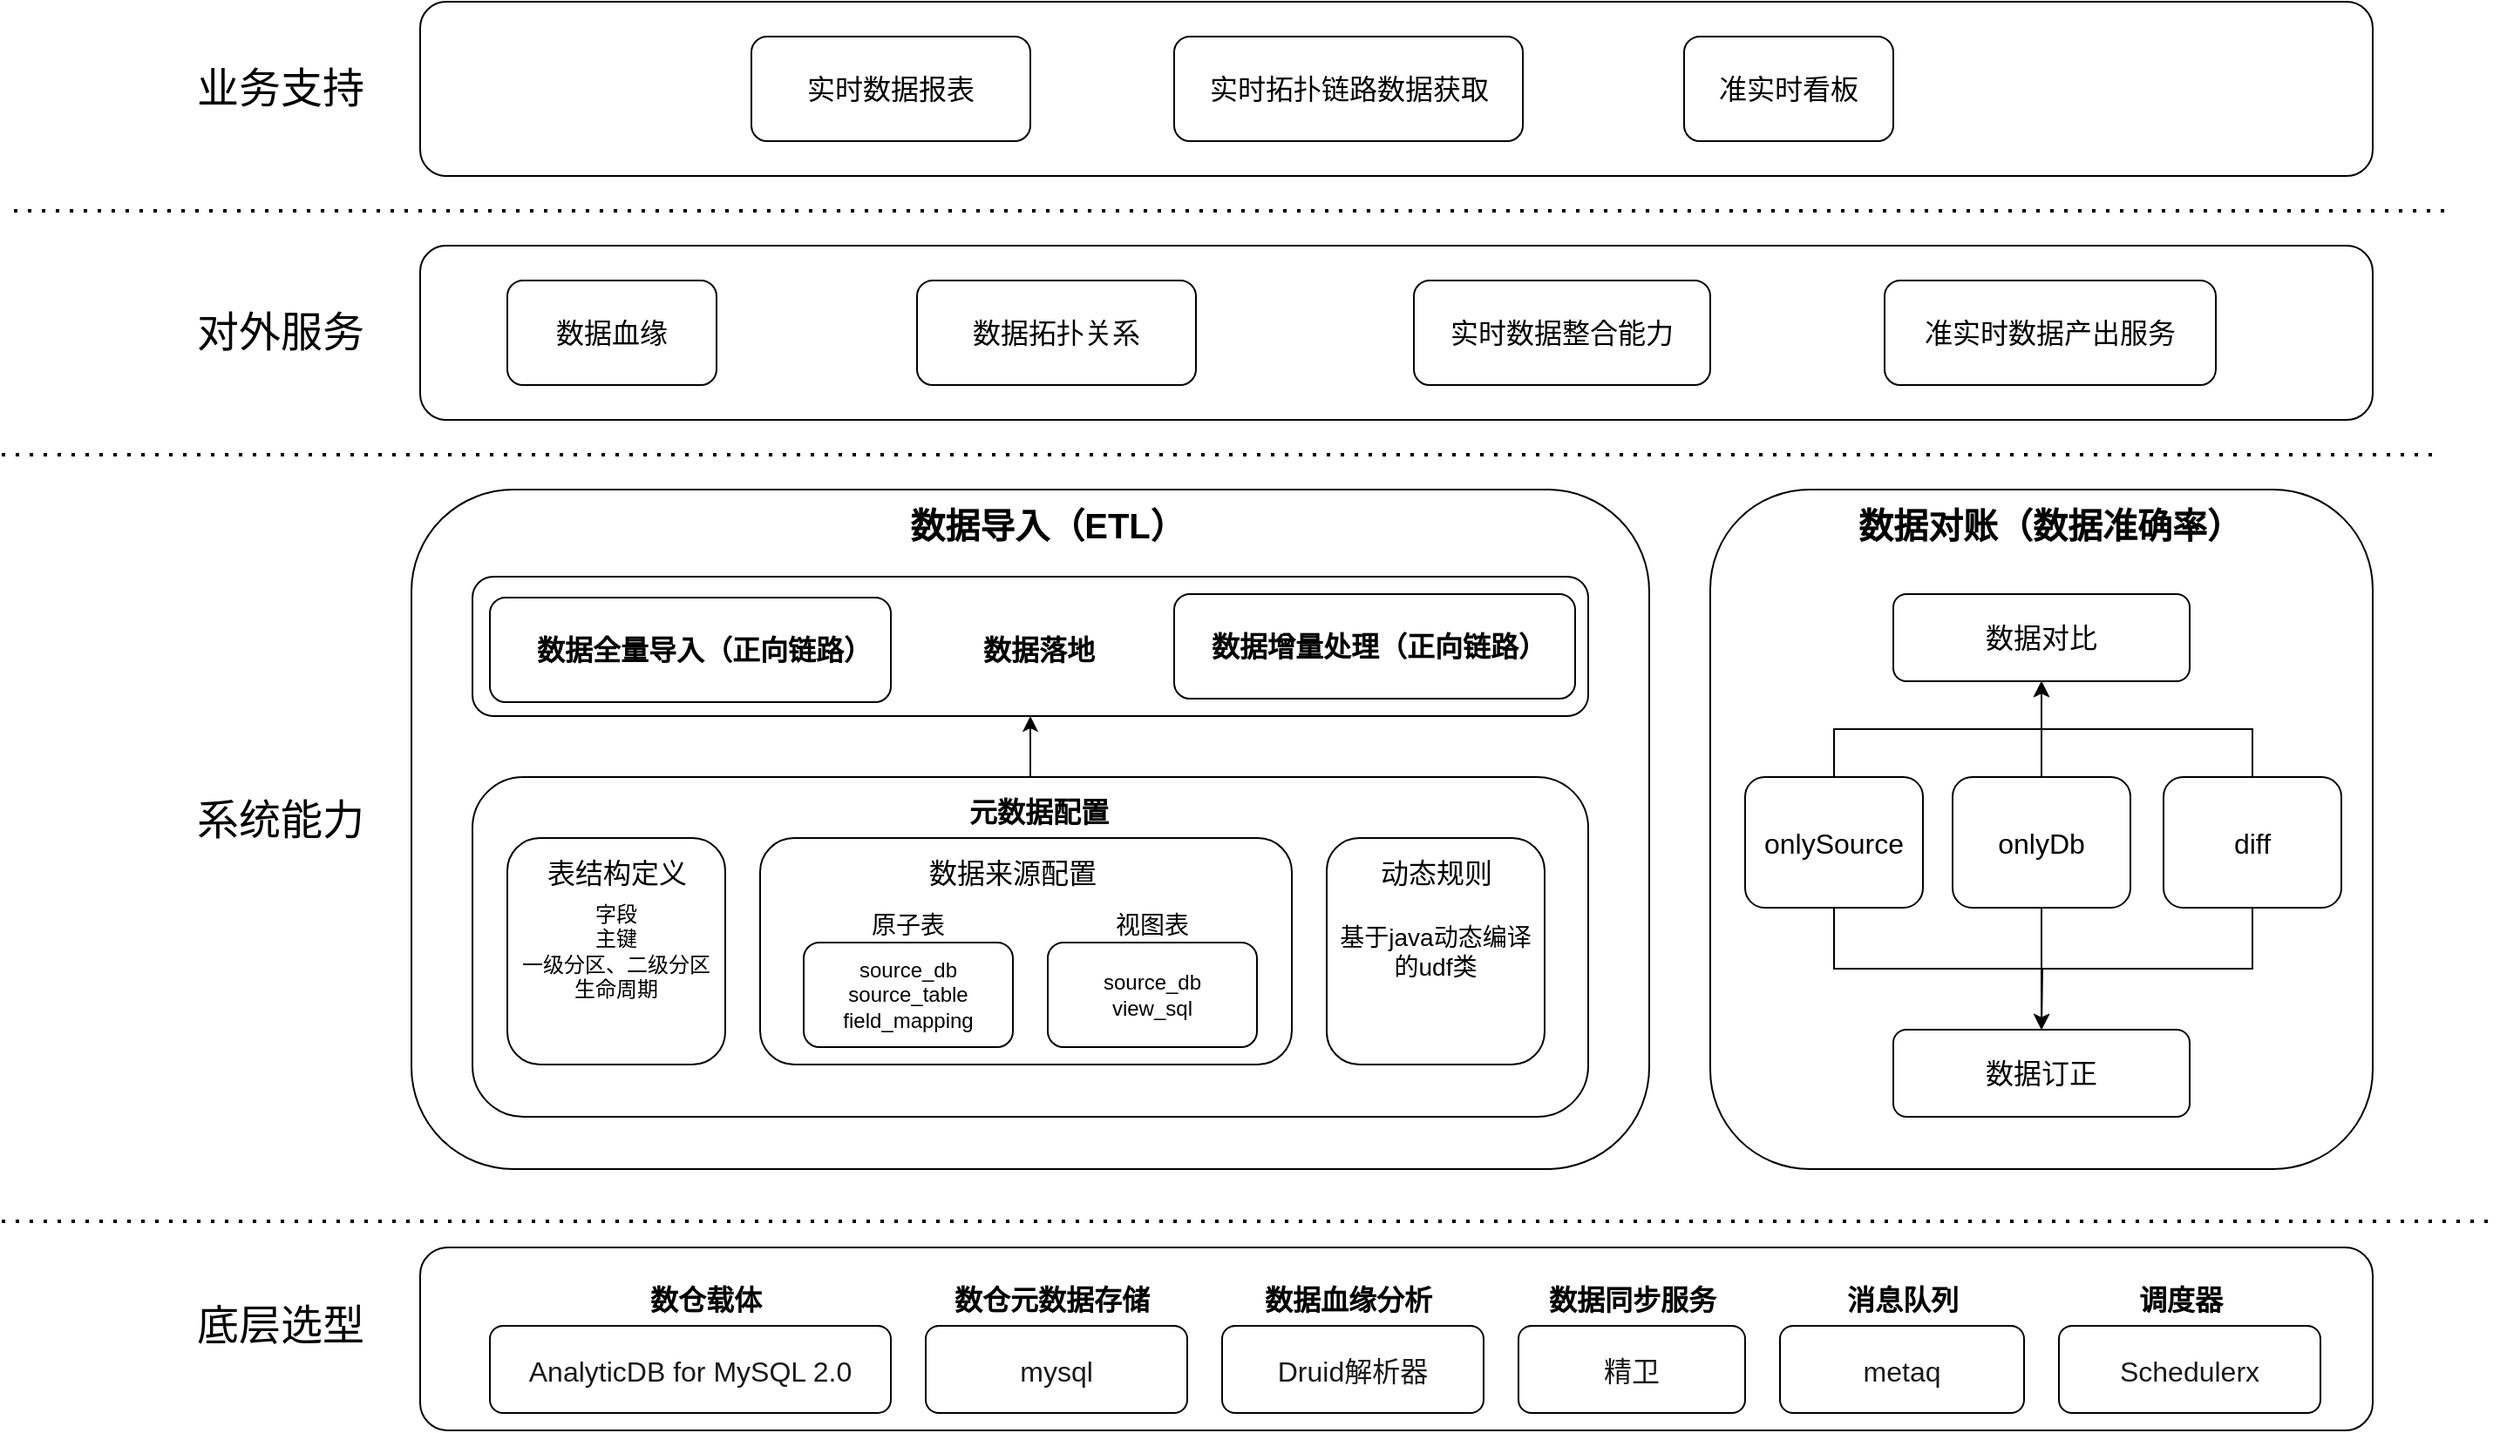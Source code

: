<mxfile version="14.5.1" type="device"><diagram id="6lsAG59WRV2jOLbidnYV" name="第 1 页"><mxGraphModel dx="2249" dy="822" grid="1" gridSize="10" guides="1" tooltips="1" connect="1" arrows="1" fold="1" page="1" pageScale="1" pageWidth="827" pageHeight="1169" math="0" shadow="0"><root><mxCell id="0"/><mxCell id="1" parent="0"/><mxCell id="8QNnBQoh3_pArYc_8C2f-31" value="" style="rounded=1;whiteSpace=wrap;html=1;" vertex="1" parent="1"><mxGeometry x="-345" y="350" width="710" height="390" as="geometry"/></mxCell><mxCell id="8QNnBQoh3_pArYc_8C2f-63" value="" style="rounded=1;whiteSpace=wrap;html=1;" vertex="1" parent="1"><mxGeometry x="-310" y="400" width="640" height="80" as="geometry"/></mxCell><mxCell id="8QNnBQoh3_pArYc_8C2f-29" value="" style="rounded=1;whiteSpace=wrap;html=1;" vertex="1" parent="1"><mxGeometry x="-340" y="210" width="1120" height="100" as="geometry"/></mxCell><mxCell id="8QNnBQoh3_pArYc_8C2f-19" value="" style="rounded=1;whiteSpace=wrap;html=1;" vertex="1" parent="1"><mxGeometry x="-340" y="785" width="1120" height="105" as="geometry"/></mxCell><mxCell id="8QNnBQoh3_pArYc_8C2f-2" value="&lt;font size=&quot;1&quot;&gt;&lt;b style=&quot;font-size: 16px&quot;&gt;数仓载体&lt;/b&gt;&lt;/font&gt;" style="text;html=1;strokeColor=none;fillColor=none;align=center;verticalAlign=middle;whiteSpace=wrap;rounded=0;" vertex="1" parent="1"><mxGeometry x="-236" y="800" width="120" height="30" as="geometry"/></mxCell><mxCell id="8QNnBQoh3_pArYc_8C2f-3" value="&lt;h1 style=&quot;margin: 0px ; border: 0px ; padding: 0px ; line-height: 38px ; color: rgb(25 , 25 , 25) ; background-color: rgb(255 , 255 , 255)&quot;&gt;&lt;font style=&quot;font-weight: normal ; font-size: 16px&quot;&gt;AnalyticDB for MySQL 2.0&lt;/font&gt;&lt;/h1&gt;" style="rounded=1;whiteSpace=wrap;html=1;" vertex="1" parent="1"><mxGeometry x="-300" y="830" width="230" height="50" as="geometry"/></mxCell><mxCell id="8QNnBQoh3_pArYc_8C2f-5" value="&lt;font size=&quot;1&quot;&gt;&lt;b style=&quot;font-size: 16px&quot;&gt;调度器&lt;/b&gt;&lt;/font&gt;" style="text;html=1;strokeColor=none;fillColor=none;align=center;verticalAlign=middle;whiteSpace=wrap;rounded=0;" vertex="1" parent="1"><mxGeometry x="610" y="800" width="120" height="30" as="geometry"/></mxCell><mxCell id="8QNnBQoh3_pArYc_8C2f-6" value="&lt;h1 style=&quot;margin: 0px ; border: 0px ; padding: 0px ; line-height: 38px ; color: rgb(25 , 25 , 25) ; background-color: rgb(255 , 255 , 255)&quot;&gt;&lt;font style=&quot;font-weight: normal ; font-size: 16px&quot;&gt;Schedulerx&lt;/font&gt;&lt;/h1&gt;" style="rounded=1;whiteSpace=wrap;html=1;" vertex="1" parent="1"><mxGeometry x="600" y="830" width="150" height="50" as="geometry"/></mxCell><mxCell id="8QNnBQoh3_pArYc_8C2f-8" value="&lt;b&gt;&lt;font style=&quot;font-size: 16px&quot;&gt;数据同步服务&lt;/font&gt;&lt;/b&gt;" style="text;html=1;strokeColor=none;fillColor=none;align=center;verticalAlign=middle;whiteSpace=wrap;rounded=0;" vertex="1" parent="1"><mxGeometry x="282.5" y="800" width="145" height="30" as="geometry"/></mxCell><mxCell id="8QNnBQoh3_pArYc_8C2f-9" value="&lt;h1 style=&quot;margin: 0px ; border: 0px ; padding: 0px ; line-height: 38px ; color: rgb(25 , 25 , 25) ; background-color: rgb(255 , 255 , 255)&quot;&gt;&lt;font style=&quot;font-weight: normal ; font-size: 16px&quot;&gt;精卫&lt;/font&gt;&lt;/h1&gt;" style="rounded=1;whiteSpace=wrap;html=1;" vertex="1" parent="1"><mxGeometry x="290" y="830" width="130" height="50" as="geometry"/></mxCell><mxCell id="8QNnBQoh3_pArYc_8C2f-11" value="&lt;b&gt;&lt;font style=&quot;font-size: 16px&quot;&gt;消息队列&lt;/font&gt;&lt;/b&gt;" style="text;html=1;strokeColor=none;fillColor=none;align=center;verticalAlign=middle;whiteSpace=wrap;rounded=0;" vertex="1" parent="1"><mxGeometry x="437.5" y="800" width="145" height="30" as="geometry"/></mxCell><mxCell id="8QNnBQoh3_pArYc_8C2f-12" value="&lt;h1 style=&quot;margin: 0px ; border: 0px ; padding: 0px ; line-height: 38px ; color: rgb(25 , 25 , 25) ; background-color: rgb(255 , 255 , 255)&quot;&gt;&lt;font style=&quot;font-weight: normal ; font-size: 16px&quot;&gt;metaq&lt;/font&gt;&lt;/h1&gt;" style="rounded=1;whiteSpace=wrap;html=1;" vertex="1" parent="1"><mxGeometry x="440" y="830" width="140" height="50" as="geometry"/></mxCell><mxCell id="8QNnBQoh3_pArYc_8C2f-14" value="&lt;font size=&quot;1&quot;&gt;&lt;b style=&quot;font-size: 16px&quot;&gt;数仓元数据存储&lt;/b&gt;&lt;/font&gt;" style="text;html=1;strokeColor=none;fillColor=none;align=center;verticalAlign=middle;whiteSpace=wrap;rounded=0;" vertex="1" parent="1"><mxGeometry x="-55" y="800" width="155" height="30" as="geometry"/></mxCell><mxCell id="8QNnBQoh3_pArYc_8C2f-15" value="&lt;h1 style=&quot;margin: 0px ; border: 0px ; padding: 0px ; line-height: 38px ; color: rgb(25 , 25 , 25) ; background-color: rgb(255 , 255 , 255)&quot;&gt;&lt;font style=&quot;font-weight: normal ; font-size: 16px&quot;&gt;mysql&lt;/font&gt;&lt;/h1&gt;" style="rounded=1;whiteSpace=wrap;html=1;" vertex="1" parent="1"><mxGeometry x="-50" y="830" width="150" height="50" as="geometry"/></mxCell><mxCell id="8QNnBQoh3_pArYc_8C2f-16" value="&lt;h1 style=&quot;margin: 0px ; border: 0px ; padding: 0px ; line-height: 38px ; color: rgb(25 , 25 , 25) ; background-color: rgb(255 , 255 , 255)&quot;&gt;&lt;font style=&quot;font-weight: normal ; font-size: 16px&quot;&gt;Druid解析器&lt;/font&gt;&lt;/h1&gt;" style="rounded=1;whiteSpace=wrap;html=1;" vertex="1" parent="1"><mxGeometry x="120" y="830" width="150" height="50" as="geometry"/></mxCell><mxCell id="8QNnBQoh3_pArYc_8C2f-17" value="&lt;b&gt;&lt;font style=&quot;font-size: 16px&quot;&gt;数据血缘分析&lt;/font&gt;&lt;/b&gt;" style="text;html=1;strokeColor=none;fillColor=none;align=center;verticalAlign=middle;whiteSpace=wrap;rounded=0;" vertex="1" parent="1"><mxGeometry x="120" y="800" width="145" height="30" as="geometry"/></mxCell><mxCell id="8QNnBQoh3_pArYc_8C2f-18" value="&lt;font style=&quot;font-size: 24px&quot;&gt;底层选型&lt;/font&gt;" style="text;html=1;strokeColor=none;fillColor=none;align=center;verticalAlign=middle;whiteSpace=wrap;rounded=0;" vertex="1" parent="1"><mxGeometry x="-480" y="800" width="120" height="60" as="geometry"/></mxCell><mxCell id="8QNnBQoh3_pArYc_8C2f-20" value="" style="endArrow=none;dashed=1;html=1;dashPattern=1 3;strokeWidth=2;" edge="1" parent="1"><mxGeometry width="50" height="50" relative="1" as="geometry"><mxPoint x="-580" y="770" as="sourcePoint"/><mxPoint x="850" y="770" as="targetPoint"/></mxGeometry></mxCell><mxCell id="8QNnBQoh3_pArYc_8C2f-21" value="" style="endArrow=none;dashed=1;html=1;dashPattern=1 3;strokeWidth=2;" edge="1" parent="1"><mxGeometry width="50" height="50" relative="1" as="geometry"><mxPoint x="-580" y="330" as="sourcePoint"/><mxPoint x="820" y="330" as="targetPoint"/></mxGeometry></mxCell><mxCell id="8QNnBQoh3_pArYc_8C2f-22" value="&lt;font style=&quot;font-size: 24px&quot;&gt;系统能力&lt;/font&gt;" style="text;html=1;strokeColor=none;fillColor=none;align=center;verticalAlign=middle;whiteSpace=wrap;rounded=0;" vertex="1" parent="1"><mxGeometry x="-480" y="510" width="120" height="60" as="geometry"/></mxCell><mxCell id="8QNnBQoh3_pArYc_8C2f-23" value="&lt;span style=&quot;font-size: 24px&quot;&gt;对外服务&lt;/span&gt;" style="text;html=1;strokeColor=none;fillColor=none;align=center;verticalAlign=middle;whiteSpace=wrap;rounded=0;" vertex="1" parent="1"><mxGeometry x="-480" y="230" width="120" height="60" as="geometry"/></mxCell><mxCell id="8QNnBQoh3_pArYc_8C2f-24" value="&lt;font style=&quot;font-size: 16px&quot;&gt;数据血缘&lt;/font&gt;" style="rounded=1;whiteSpace=wrap;html=1;" vertex="1" parent="1"><mxGeometry x="-290" y="230" width="120" height="60" as="geometry"/></mxCell><mxCell id="8QNnBQoh3_pArYc_8C2f-26" value="&lt;span style=&quot;font-size: 16px&quot;&gt;数据拓扑关系&lt;/span&gt;" style="rounded=1;whiteSpace=wrap;html=1;" vertex="1" parent="1"><mxGeometry x="-55" y="230" width="160" height="60" as="geometry"/></mxCell><mxCell id="8QNnBQoh3_pArYc_8C2f-27" value="&lt;span style=&quot;font-size: 16px&quot;&gt;实时数据整合能力&lt;/span&gt;" style="rounded=1;whiteSpace=wrap;html=1;" vertex="1" parent="1"><mxGeometry x="230" y="230" width="170" height="60" as="geometry"/></mxCell><mxCell id="8QNnBQoh3_pArYc_8C2f-28" value="&lt;span style=&quot;font-size: 16px&quot;&gt;准实时数据产出服务&lt;/span&gt;" style="rounded=1;whiteSpace=wrap;html=1;" vertex="1" parent="1"><mxGeometry x="500" y="230" width="190" height="60" as="geometry"/></mxCell><mxCell id="8QNnBQoh3_pArYc_8C2f-30" value="&lt;font style=&quot;font-size: 20px&quot;&gt;&lt;b&gt;数据导入（ETL）&lt;/b&gt;&lt;/font&gt;" style="text;html=1;strokeColor=none;fillColor=none;align=center;verticalAlign=middle;whiteSpace=wrap;rounded=0;" vertex="1" parent="1"><mxGeometry x="-65" y="350" width="170" height="40" as="geometry"/></mxCell><mxCell id="8QNnBQoh3_pArYc_8C2f-32" value="" style="rounded=1;whiteSpace=wrap;html=1;" vertex="1" parent="1"><mxGeometry x="400" y="350" width="380" height="390" as="geometry"/></mxCell><mxCell id="8QNnBQoh3_pArYc_8C2f-33" value="&lt;font style=&quot;font-size: 20px&quot;&gt;&lt;b&gt;数据对账（数据准确率）&lt;/b&gt;&lt;/font&gt;" style="text;html=1;strokeColor=none;fillColor=none;align=center;verticalAlign=middle;whiteSpace=wrap;rounded=0;" vertex="1" parent="1"><mxGeometry x="480" y="350" width="230" height="40" as="geometry"/></mxCell><mxCell id="8QNnBQoh3_pArYc_8C2f-35" value="" style="endArrow=none;dashed=1;html=1;dashPattern=1 3;strokeWidth=2;" edge="1" parent="1"><mxGeometry width="50" height="50" relative="1" as="geometry"><mxPoint x="-573" y="190" as="sourcePoint"/><mxPoint x="827" y="190" as="targetPoint"/></mxGeometry></mxCell><mxCell id="8QNnBQoh3_pArYc_8C2f-36" value="&lt;font style=&quot;font-size: 24px&quot;&gt;业务支持&lt;/font&gt;" style="text;html=1;strokeColor=none;fillColor=none;align=center;verticalAlign=middle;whiteSpace=wrap;rounded=0;" vertex="1" parent="1"><mxGeometry x="-475" y="110" width="110" height="20" as="geometry"/></mxCell><mxCell id="8QNnBQoh3_pArYc_8C2f-37" value="" style="rounded=1;whiteSpace=wrap;html=1;" vertex="1" parent="1"><mxGeometry x="-340" y="70" width="1120" height="100" as="geometry"/></mxCell><mxCell id="8QNnBQoh3_pArYc_8C2f-38" value="&lt;font style=&quot;font-size: 16px&quot;&gt;实时数据报表&lt;/font&gt;" style="rounded=1;whiteSpace=wrap;html=1;" vertex="1" parent="1"><mxGeometry x="-150" y="90" width="160" height="60" as="geometry"/></mxCell><mxCell id="8QNnBQoh3_pArYc_8C2f-39" value="&lt;font style=&quot;font-size: 16px&quot;&gt;实时拓扑链路数据获取&lt;/font&gt;" style="rounded=1;whiteSpace=wrap;html=1;" vertex="1" parent="1"><mxGeometry x="92.5" y="90" width="200" height="60" as="geometry"/></mxCell><mxCell id="8QNnBQoh3_pArYc_8C2f-40" value="&lt;font style=&quot;font-size: 16px&quot;&gt;数据对比&lt;/font&gt;" style="rounded=1;whiteSpace=wrap;html=1;" vertex="1" parent="1"><mxGeometry x="505" y="410" width="170" height="50" as="geometry"/></mxCell><mxCell id="8QNnBQoh3_pArYc_8C2f-41" value="&lt;font style=&quot;font-size: 16px&quot;&gt;数据订正&lt;/font&gt;" style="rounded=1;whiteSpace=wrap;html=1;" vertex="1" parent="1"><mxGeometry x="505" y="660" width="170" height="50" as="geometry"/></mxCell><mxCell id="8QNnBQoh3_pArYc_8C2f-46" style="edgeStyle=orthogonalEdgeStyle;rounded=0;orthogonalLoop=1;jettySize=auto;html=1;exitX=0.5;exitY=0;exitDx=0;exitDy=0;entryX=0.5;entryY=1;entryDx=0;entryDy=0;" edge="1" parent="1" source="8QNnBQoh3_pArYc_8C2f-42" target="8QNnBQoh3_pArYc_8C2f-40"><mxGeometry relative="1" as="geometry"/></mxCell><mxCell id="8QNnBQoh3_pArYc_8C2f-50" style="edgeStyle=orthogonalEdgeStyle;rounded=0;orthogonalLoop=1;jettySize=auto;html=1;exitX=0.5;exitY=1;exitDx=0;exitDy=0;entryX=0.5;entryY=0;entryDx=0;entryDy=0;" edge="1" parent="1" source="8QNnBQoh3_pArYc_8C2f-42" target="8QNnBQoh3_pArYc_8C2f-41"><mxGeometry relative="1" as="geometry"/></mxCell><mxCell id="8QNnBQoh3_pArYc_8C2f-42" value="&lt;font style=&quot;font-size: 16px&quot;&gt;onlySource&lt;/font&gt;" style="rounded=1;whiteSpace=wrap;html=1;" vertex="1" parent="1"><mxGeometry x="420" y="515" width="102" height="75" as="geometry"/></mxCell><mxCell id="8QNnBQoh3_pArYc_8C2f-48" value="" style="edgeStyle=orthogonalEdgeStyle;rounded=0;orthogonalLoop=1;jettySize=auto;html=1;" edge="1" parent="1" source="8QNnBQoh3_pArYc_8C2f-43" target="8QNnBQoh3_pArYc_8C2f-40"><mxGeometry relative="1" as="geometry"/></mxCell><mxCell id="8QNnBQoh3_pArYc_8C2f-53" value="" style="edgeStyle=orthogonalEdgeStyle;rounded=0;orthogonalLoop=1;jettySize=auto;html=1;" edge="1" parent="1" source="8QNnBQoh3_pArYc_8C2f-43" target="8QNnBQoh3_pArYc_8C2f-41"><mxGeometry relative="1" as="geometry"/></mxCell><mxCell id="8QNnBQoh3_pArYc_8C2f-43" value="&lt;font style=&quot;font-size: 16px&quot;&gt;onlyDb&lt;/font&gt;&lt;span style=&quot;color: rgba(0 , 0 , 0 , 0) ; font-family: monospace ; font-size: 0px&quot;&gt;%3CmxGraphModel%3E%3Croot%3E%3CmxCell%20id%3D%220%22%2F%3E%3CmxCell%20id%3D%221%22%20parent%3D%220%22%2F%3E%3CmxCell%20id%3D%222%22%20value%3D%22%26lt%3Bfont%20style%3D%26quot%3Bfont-size%3A%2016px%26quot%3B%26gt%3BonlySource%26lt%3B%2Ffont%26gt%3B%22%20style%3D%22rounded%3D1%3BwhiteSpace%3Dwrap%3Bhtml%3D1%3B%22%20vertex%3D%221%22%20parent%3D%221%22%3E%3CmxGeometry%20x%3D%22428%22%20y%3D%22515%22%20width%3D%22102%22%20height%3D%2275%22%20as%3D%22geometry%22%2F%3E%3C%2FmxCell%3E%3C%2Froot%3E%3C%2FmxGraphModel%3E&lt;/span&gt;" style="rounded=1;whiteSpace=wrap;html=1;" vertex="1" parent="1"><mxGeometry x="539" y="515" width="102" height="75" as="geometry"/></mxCell><mxCell id="8QNnBQoh3_pArYc_8C2f-49" style="edgeStyle=orthogonalEdgeStyle;rounded=0;orthogonalLoop=1;jettySize=auto;html=1;entryX=0.5;entryY=1;entryDx=0;entryDy=0;" edge="1" parent="1" source="8QNnBQoh3_pArYc_8C2f-44" target="8QNnBQoh3_pArYc_8C2f-40"><mxGeometry relative="1" as="geometry"/></mxCell><mxCell id="8QNnBQoh3_pArYc_8C2f-55" style="edgeStyle=orthogonalEdgeStyle;rounded=0;orthogonalLoop=1;jettySize=auto;html=1;exitX=0.5;exitY=1;exitDx=0;exitDy=0;" edge="1" parent="1" source="8QNnBQoh3_pArYc_8C2f-44"><mxGeometry relative="1" as="geometry"><mxPoint x="590" y="660" as="targetPoint"/></mxGeometry></mxCell><mxCell id="8QNnBQoh3_pArYc_8C2f-44" value="&lt;span style=&quot;font-size: 16px&quot;&gt;diff&lt;/span&gt;&lt;span style=&quot;color: rgba(0 , 0 , 0 , 0) ; font-family: monospace ; font-size: 0px&quot;&gt;%3CmxGraphModel%3E%3Croot%3E%3CmxCell%20id%3D%220%22%2F%3E%3CmxCell%20id%3D%221%22%20parent%3D%220%22%2F%3E%3CmxCell%20id%3D%222%22%20value%3D%22%26lt%3Bfont%20style%3D%26quot%3Bfont-size%3A%2016px%26quot%3B%26gt%3BonlySource%26lt%3B%2Ffont%26gt%3B%22%20style%3D%22rounded%3D1%3BwhiteSpace%3Dwrap%3Bhtml%3D1%3B%22%20vertex%3D%221%22%20parent%3D%221%22%3E%3CmxGeometry%20x%3D%22428%22%20y%3D%22515%22%20width%3D%22102%22%20height%3D%2275%22%20as%3D%22geometry%22%2F%3E%3C%2FmxCell%3E%3C%2Froot%3E%3C%2FmxGraphModel%3E&lt;/span&gt;" style="rounded=1;whiteSpace=wrap;html=1;" vertex="1" parent="1"><mxGeometry x="660" y="515" width="102" height="75" as="geometry"/></mxCell><mxCell id="8QNnBQoh3_pArYc_8C2f-56" value="&lt;font style=&quot;font-size: 16px&quot;&gt;准实时看板&lt;/font&gt;" style="rounded=1;whiteSpace=wrap;html=1;" vertex="1" parent="1"><mxGeometry x="385" y="90" width="120" height="60" as="geometry"/></mxCell><mxCell id="8QNnBQoh3_pArYc_8C2f-58" value="" style="rounded=1;whiteSpace=wrap;html=1;" vertex="1" parent="1"><mxGeometry x="-300" y="412" width="230" height="60" as="geometry"/></mxCell><mxCell id="8QNnBQoh3_pArYc_8C2f-59" value="" style="rounded=1;whiteSpace=wrap;html=1;" vertex="1" parent="1"><mxGeometry x="92.5" y="410" width="230" height="60" as="geometry"/></mxCell><mxCell id="8QNnBQoh3_pArYc_8C2f-61" value="&lt;font size=&quot;1&quot;&gt;&lt;b style=&quot;font-size: 16px&quot;&gt;数据全量导入（正向链路）&lt;/b&gt;&lt;/font&gt;" style="text;html=1;strokeColor=none;fillColor=none;align=center;verticalAlign=middle;whiteSpace=wrap;rounded=0;" vertex="1" parent="1"><mxGeometry x="-282.5" y="427" width="210" height="30" as="geometry"/></mxCell><mxCell id="8QNnBQoh3_pArYc_8C2f-62" value="&lt;font size=&quot;1&quot;&gt;&lt;b style=&quot;font-size: 16px&quot;&gt;数据增量处理（正向链路）&lt;/b&gt;&lt;/font&gt;" style="text;html=1;strokeColor=none;fillColor=none;align=center;verticalAlign=middle;whiteSpace=wrap;rounded=0;" vertex="1" parent="1"><mxGeometry x="110" y="425" width="200" height="30" as="geometry"/></mxCell><mxCell id="8QNnBQoh3_pArYc_8C2f-65" value="&lt;font size=&quot;1&quot;&gt;&lt;b style=&quot;font-size: 16px&quot;&gt;数据落地&lt;/b&gt;&lt;/font&gt;" style="text;html=1;strokeColor=none;fillColor=none;align=center;verticalAlign=middle;whiteSpace=wrap;rounded=0;" vertex="1" parent="1"><mxGeometry x="-90" y="427" width="210" height="30" as="geometry"/></mxCell><mxCell id="8QNnBQoh3_pArYc_8C2f-78" style="edgeStyle=orthogonalEdgeStyle;rounded=0;orthogonalLoop=1;jettySize=auto;html=1;exitX=0.5;exitY=0;exitDx=0;exitDy=0;entryX=0.5;entryY=1;entryDx=0;entryDy=0;" edge="1" parent="1" source="8QNnBQoh3_pArYc_8C2f-66" target="8QNnBQoh3_pArYc_8C2f-63"><mxGeometry relative="1" as="geometry"/></mxCell><mxCell id="8QNnBQoh3_pArYc_8C2f-66" value="" style="rounded=1;whiteSpace=wrap;html=1;" vertex="1" parent="1"><mxGeometry x="-310" y="515" width="640" height="195" as="geometry"/></mxCell><mxCell id="8QNnBQoh3_pArYc_8C2f-67" value="&lt;span style=&quot;font-size: 16px&quot;&gt;&lt;b&gt;元数据配置&lt;/b&gt;&lt;/span&gt;" style="text;html=1;strokeColor=none;fillColor=none;align=center;verticalAlign=middle;whiteSpace=wrap;rounded=0;" vertex="1" parent="1"><mxGeometry x="-90" y="520" width="210" height="30" as="geometry"/></mxCell><mxCell id="8QNnBQoh3_pArYc_8C2f-68" value="字段&lt;br&gt;主键&lt;br&gt;一级分区、二级分区&lt;br&gt;生命周期" style="rounded=1;whiteSpace=wrap;html=1;" vertex="1" parent="1"><mxGeometry x="-290" y="550" width="125" height="130" as="geometry"/></mxCell><mxCell id="8QNnBQoh3_pArYc_8C2f-69" value="&lt;font style=&quot;font-size: 16px&quot;&gt;&lt;br&gt;&lt;/font&gt;" style="rounded=1;whiteSpace=wrap;html=1;" vertex="1" parent="1"><mxGeometry x="-145" y="550" width="305" height="130" as="geometry"/></mxCell><mxCell id="8QNnBQoh3_pArYc_8C2f-70" value="&lt;font style=&quot;font-size: 16px&quot;&gt;数据来源配置&lt;/font&gt;" style="text;html=1;strokeColor=none;fillColor=none;align=center;verticalAlign=middle;whiteSpace=wrap;rounded=0;" vertex="1" parent="1"><mxGeometry x="-55" y="560" width="110" height="20" as="geometry"/></mxCell><mxCell id="8QNnBQoh3_pArYc_8C2f-71" value="&lt;font style=&quot;font-size: 14px&quot;&gt;基于java动态编译的udf类&lt;/font&gt;" style="rounded=1;whiteSpace=wrap;html=1;" vertex="1" parent="1"><mxGeometry x="180" y="550" width="125" height="130" as="geometry"/></mxCell><mxCell id="8QNnBQoh3_pArYc_8C2f-72" value="source_db&lt;br&gt;source_table&lt;br&gt;field_mapping" style="rounded=1;whiteSpace=wrap;html=1;" vertex="1" parent="1"><mxGeometry x="-120" y="610" width="120" height="60" as="geometry"/></mxCell><mxCell id="8QNnBQoh3_pArYc_8C2f-73" value="&lt;font style=&quot;font-size: 14px&quot;&gt;原子表&lt;/font&gt;" style="text;html=1;strokeColor=none;fillColor=none;align=center;verticalAlign=middle;whiteSpace=wrap;rounded=0;" vertex="1" parent="1"><mxGeometry x="-90" y="590" width="60" height="20" as="geometry"/></mxCell><mxCell id="8QNnBQoh3_pArYc_8C2f-74" value="source_db&lt;br&gt;view_sql" style="rounded=1;whiteSpace=wrap;html=1;" vertex="1" parent="1"><mxGeometry x="20" y="610" width="120" height="60" as="geometry"/></mxCell><mxCell id="8QNnBQoh3_pArYc_8C2f-75" value="&lt;span style=&quot;font-size: 14px&quot;&gt;视图表&lt;/span&gt;" style="text;html=1;strokeColor=none;fillColor=none;align=center;verticalAlign=middle;whiteSpace=wrap;rounded=0;" vertex="1" parent="1"><mxGeometry x="50" y="590" width="60" height="20" as="geometry"/></mxCell><mxCell id="8QNnBQoh3_pArYc_8C2f-76" value="&lt;span style=&quot;font-size: 16px&quot;&gt;表结构定义&lt;/span&gt;" style="text;html=1;strokeColor=none;fillColor=none;align=center;verticalAlign=middle;whiteSpace=wrap;rounded=0;" vertex="1" parent="1"><mxGeometry x="-282.5" y="560" width="110" height="20" as="geometry"/></mxCell><mxCell id="8QNnBQoh3_pArYc_8C2f-77" value="&lt;span style=&quot;font-size: 16px&quot;&gt;动态规则&lt;/span&gt;" style="text;html=1;strokeColor=none;fillColor=none;align=center;verticalAlign=middle;whiteSpace=wrap;rounded=0;" vertex="1" parent="1"><mxGeometry x="187.5" y="560" width="110" height="20" as="geometry"/></mxCell></root></mxGraphModel></diagram></mxfile>